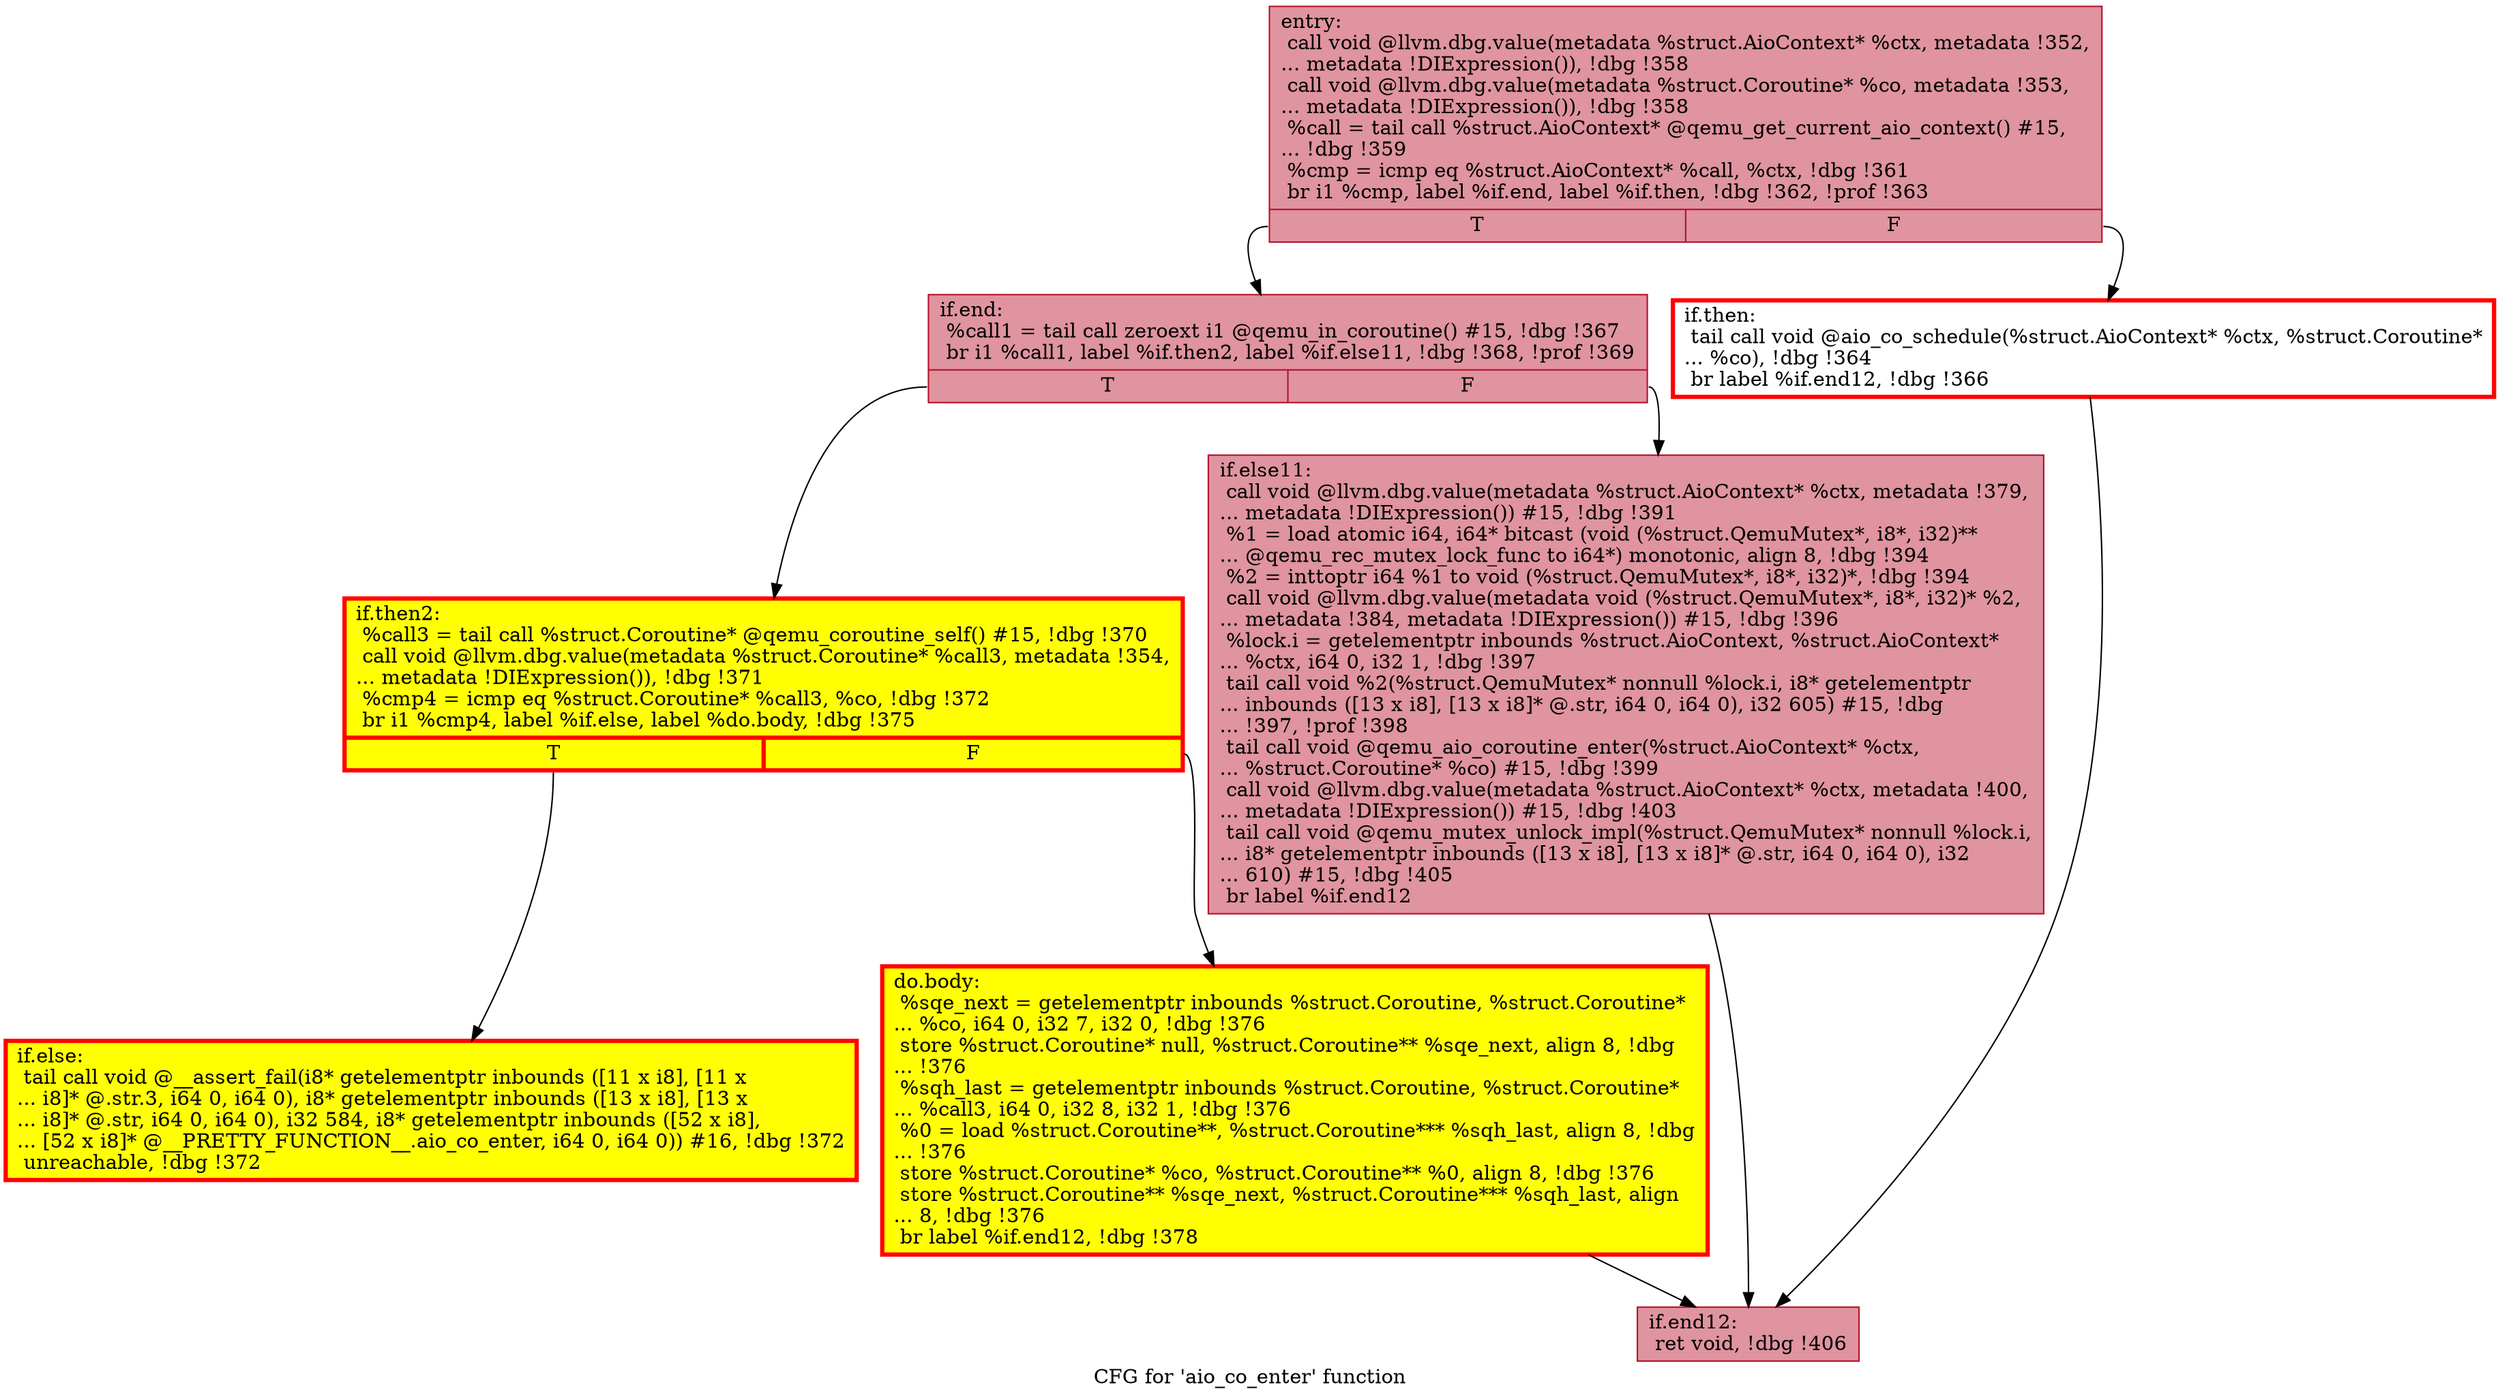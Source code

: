 digraph "CFG for 'aio_co_enter' function" {
	label="CFG for 'aio_co_enter' function";

	Node0x55e9b6a4bba0 [shape=record,color="#b70d28ff", style=filled, fillcolor="#b70d2870",label="{entry:\l  call void @llvm.dbg.value(metadata %struct.AioContext* %ctx, metadata !352,\l... metadata !DIExpression()), !dbg !358\l  call void @llvm.dbg.value(metadata %struct.Coroutine* %co, metadata !353,\l... metadata !DIExpression()), !dbg !358\l  %call = tail call %struct.AioContext* @qemu_get_current_aio_context() #15,\l... !dbg !359\l  %cmp = icmp eq %struct.AioContext* %call, %ctx, !dbg !361\l  br i1 %cmp, label %if.end, label %if.then, !dbg !362, !prof !363\l|{<s0>T|<s1>F}}"];
	Node0x55e9b6a4bba0:s0 -> Node0x55e9b69daf30;
	Node0x55e9b6a4bba0:s1 -> Node0x55e9b69daee0;
	Node0x55e9b69daee0 [shape=record,penwidth=3.0, color="red",label="{if.then:                                          \l  tail call void @aio_co_schedule(%struct.AioContext* %ctx, %struct.Coroutine*\l... %co), !dbg !364\l  br label %if.end12, !dbg !366\l}"];
	Node0x55e9b69daee0 -> Node0x55e9b6a4fe90;
	Node0x55e9b69daf30 [shape=record,color="#b70d28ff", style=filled, fillcolor="#b70d2870",label="{if.end:                                           \l  %call1 = tail call zeroext i1 @qemu_in_coroutine() #15, !dbg !367\l  br i1 %call1, label %if.then2, label %if.else11, !dbg !368, !prof !369\l|{<s0>T|<s1>F}}"];
	Node0x55e9b69daf30:s0 -> Node0x55e9b69db530;
	Node0x55e9b69daf30:s1 -> Node0x55e9b6a4fee0;
	Node0x55e9b69db530 [shape=record,penwidth=3.0, style="filled", color="red", fillcolor="yellow",label="{if.then2:                                         \l  %call3 = tail call %struct.Coroutine* @qemu_coroutine_self() #15, !dbg !370\l  call void @llvm.dbg.value(metadata %struct.Coroutine* %call3, metadata !354,\l... metadata !DIExpression()), !dbg !371\l  %cmp4 = icmp eq %struct.Coroutine* %call3, %co, !dbg !372\l  br i1 %cmp4, label %if.else, label %do.body, !dbg !375\l|{<s0>T|<s1>F}}"];
	Node0x55e9b69db530:s0 -> Node0x55e9b6a517d0;
	Node0x55e9b69db530:s1 -> Node0x55e9b6a52180;
	Node0x55e9b6a517d0 [shape=record,penwidth=3.0, style="filled", color="red", fillcolor="yellow",label="{if.else:                                          \l  tail call void @__assert_fail(i8* getelementptr inbounds ([11 x i8], [11 x\l... i8]* @.str.3, i64 0, i64 0), i8* getelementptr inbounds ([13 x i8], [13 x\l... i8]* @.str, i64 0, i64 0), i32 584, i8* getelementptr inbounds ([52 x i8],\l... [52 x i8]* @__PRETTY_FUNCTION__.aio_co_enter, i64 0, i64 0)) #16, !dbg !372\l  unreachable, !dbg !372\l}"];
	Node0x55e9b6a52180 [shape=record,penwidth=3.0, style="filled", color="red", fillcolor="yellow",label="{do.body:                                          \l  %sqe_next = getelementptr inbounds %struct.Coroutine, %struct.Coroutine*\l... %co, i64 0, i32 7, i32 0, !dbg !376\l  store %struct.Coroutine* null, %struct.Coroutine** %sqe_next, align 8, !dbg\l... !376\l  %sqh_last = getelementptr inbounds %struct.Coroutine, %struct.Coroutine*\l... %call3, i64 0, i32 8, i32 1, !dbg !376\l  %0 = load %struct.Coroutine**, %struct.Coroutine*** %sqh_last, align 8, !dbg\l... !376\l  store %struct.Coroutine* %co, %struct.Coroutine** %0, align 8, !dbg !376\l  store %struct.Coroutine** %sqe_next, %struct.Coroutine*** %sqh_last, align\l... 8, !dbg !376\l  br label %if.end12, !dbg !378\l}"];
	Node0x55e9b6a52180 -> Node0x55e9b6a4fe90;
	Node0x55e9b6a4fee0 [shape=record,color="#b70d28ff", style=filled, fillcolor="#b70d2870",label="{if.else11:                                        \l  call void @llvm.dbg.value(metadata %struct.AioContext* %ctx, metadata !379,\l... metadata !DIExpression()) #15, !dbg !391\l  %1 = load atomic i64, i64* bitcast (void (%struct.QemuMutex*, i8*, i32)**\l... @qemu_rec_mutex_lock_func to i64*) monotonic, align 8, !dbg !394\l  %2 = inttoptr i64 %1 to void (%struct.QemuMutex*, i8*, i32)*, !dbg !394\l  call void @llvm.dbg.value(metadata void (%struct.QemuMutex*, i8*, i32)* %2,\l... metadata !384, metadata !DIExpression()) #15, !dbg !396\l  %lock.i = getelementptr inbounds %struct.AioContext, %struct.AioContext*\l... %ctx, i64 0, i32 1, !dbg !397\l  tail call void %2(%struct.QemuMutex* nonnull %lock.i, i8* getelementptr\l... inbounds ([13 x i8], [13 x i8]* @.str, i64 0, i64 0), i32 605) #15, !dbg\l... !397, !prof !398\l  tail call void @qemu_aio_coroutine_enter(%struct.AioContext* %ctx,\l... %struct.Coroutine* %co) #15, !dbg !399\l  call void @llvm.dbg.value(metadata %struct.AioContext* %ctx, metadata !400,\l... metadata !DIExpression()) #15, !dbg !403\l  tail call void @qemu_mutex_unlock_impl(%struct.QemuMutex* nonnull %lock.i,\l... i8* getelementptr inbounds ([13 x i8], [13 x i8]* @.str, i64 0, i64 0), i32\l... 610) #15, !dbg !405\l  br label %if.end12\l}"];
	Node0x55e9b6a4fee0 -> Node0x55e9b6a4fe90;
	Node0x55e9b6a4fe90 [shape=record,color="#b70d28ff", style=filled, fillcolor="#b70d2870",label="{if.end12:                                         \l  ret void, !dbg !406\l}"];
}

